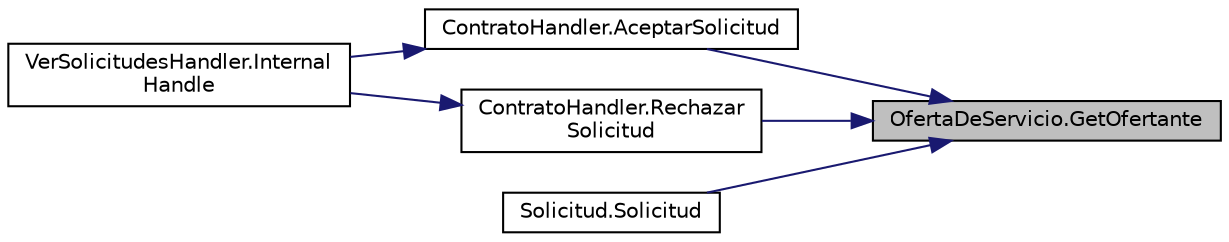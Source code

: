 digraph "OfertaDeServicio.GetOfertante"
{
 // INTERACTIVE_SVG=YES
 // LATEX_PDF_SIZE
  edge [fontname="Helvetica",fontsize="10",labelfontname="Helvetica",labelfontsize="10"];
  node [fontname="Helvetica",fontsize="10",shape=record];
  rankdir="RL";
  Node1 [label="OfertaDeServicio.GetOfertante",height=0.2,width=0.4,color="black", fillcolor="grey75", style="filled", fontcolor="black",tooltip="Método para obtener NickName de Ofertante."];
  Node1 -> Node2 [dir="back",color="midnightblue",fontsize="10",style="solid",fontname="Helvetica"];
  Node2 [label="ContratoHandler.AceptarSolicitud",height=0.2,width=0.4,color="black", fillcolor="white", style="filled",URL="$classContratoHandler.html#aede7ccf40d71e2f9f2563103a6ebc4d8",tooltip="Método para aceptar una solicitud."];
  Node2 -> Node3 [dir="back",color="midnightblue",fontsize="10",style="solid",fontname="Helvetica"];
  Node3 [label="VerSolicitudesHandler.Internal\lHandle",height=0.2,width=0.4,color="black", fillcolor="white", style="filled",URL="$classVerSolicitudesHandler.html#a1e63b22d8a14776e4d0e796fd2ce9e85",tooltip="Procesa el mensaje \"Categorias\" y retorna true; retorna false en caso contrario."];
  Node1 -> Node4 [dir="back",color="midnightblue",fontsize="10",style="solid",fontname="Helvetica"];
  Node4 [label="ContratoHandler.Rechazar\lSolicitud",height=0.2,width=0.4,color="black", fillcolor="white", style="filled",URL="$classContratoHandler.html#a22c683b52c1a747fb0c9f2f1b22974f8",tooltip="Método para rechazar una solicitud."];
  Node4 -> Node3 [dir="back",color="midnightblue",fontsize="10",style="solid",fontname="Helvetica"];
  Node1 -> Node5 [dir="back",color="midnightblue",fontsize="10",style="solid",fontname="Helvetica"];
  Node5 [label="Solicitud.Solicitud",height=0.2,width=0.4,color="black", fillcolor="white", style="filled",URL="$classSolicitud.html#a73b740d3576bc86a4991b51e2b69a797",tooltip="Constructor de la clase Solicitud."];
}
